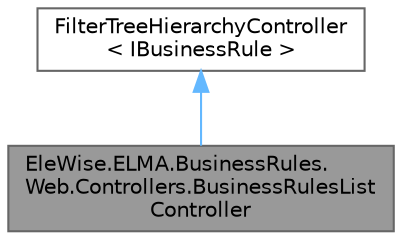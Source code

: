 digraph "EleWise.ELMA.BusinessRules.Web.Controllers.BusinessRulesListController"
{
 // LATEX_PDF_SIZE
  bgcolor="transparent";
  edge [fontname=Helvetica,fontsize=10,labelfontname=Helvetica,labelfontsize=10];
  node [fontname=Helvetica,fontsize=10,shape=box,height=0.2,width=0.4];
  Node1 [id="Node000001",label="EleWise.ELMA.BusinessRules.\lWeb.Controllers.BusinessRulesList\lController",height=0.2,width=0.4,color="gray40", fillcolor="grey60", style="filled", fontcolor="black",tooltip="Контроллер страницы бизнес-правил"];
  Node2 -> Node1 [id="edge1_Node000001_Node000002",dir="back",color="steelblue1",style="solid",tooltip=" "];
  Node2 [id="Node000002",label="FilterTreeHierarchyController\l\< IBusinessRule \>",height=0.2,width=0.4,color="gray40", fillcolor="white", style="filled",URL="$class_ele_wise_1_1_e_l_m_a_1_1_business_rules_1_1_web_1_1_controllers_1_1_base_1_1_filter_tree_hierarchy_controller.html",tooltip=" "];
}
